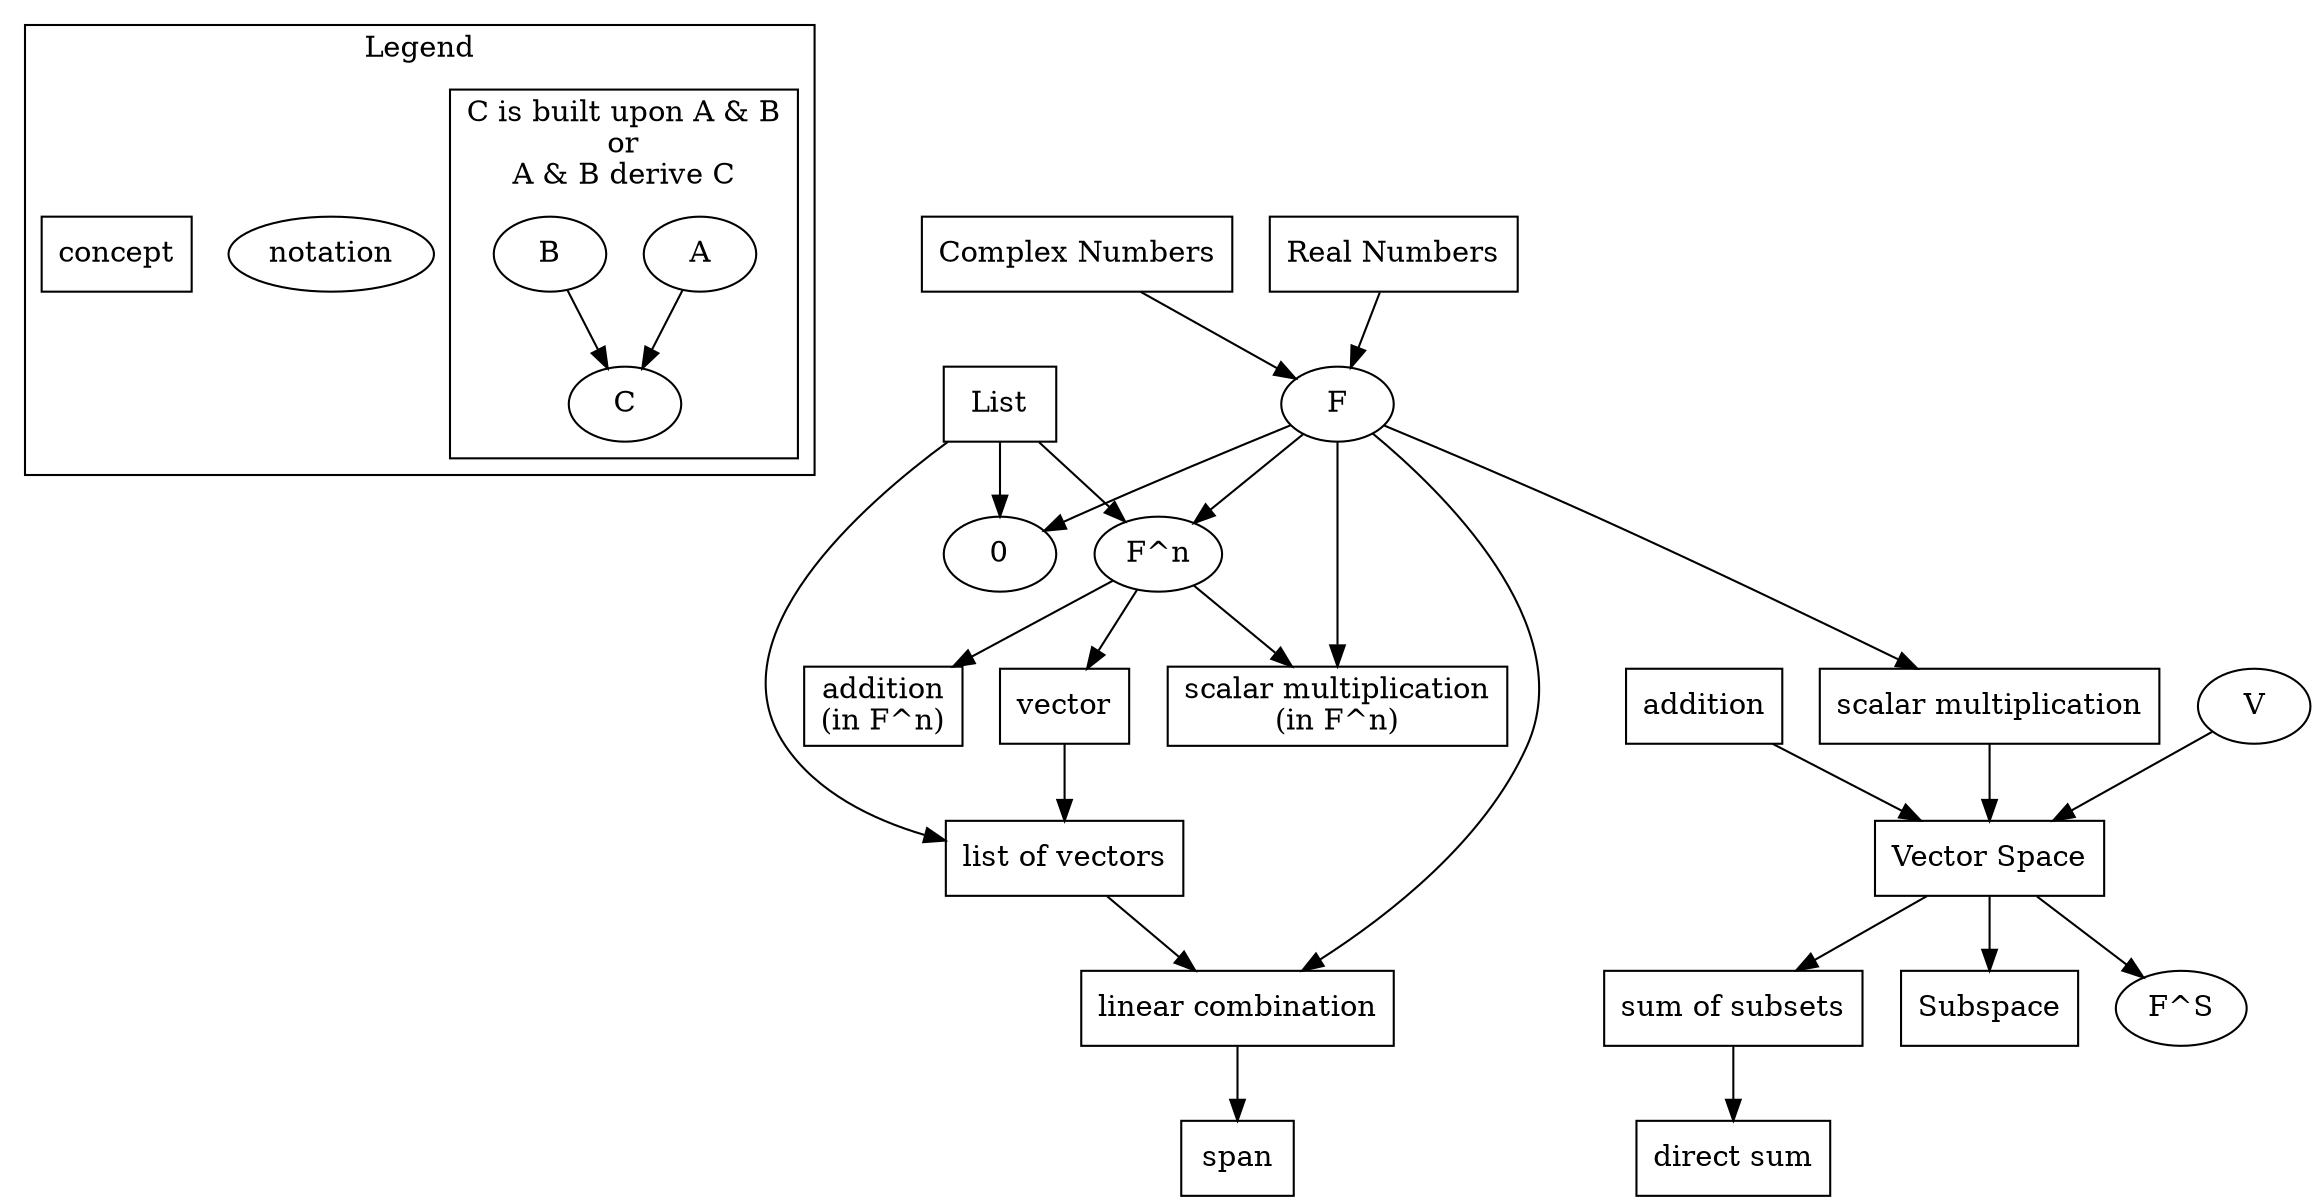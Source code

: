 digraph LADR {
    subgraph cluster_Legend {
        label = "Legend";
        notion [label = "notation";];
        concept [label = "concept";shape = rectangle;];
        subgraph cluster_based_on {
            label = "C is built upon A & B\nor\nA & B derive C";
            {A B} -> C;
        }
    }
    subgraph {
        node_complex_num [label = "Complex Numbers";shape = rectangle;];
        node_real_num [label = "Real Numbers";shape = rectangle;];
    }
    subgraph {
        rank = "same";
        node_F [label = "F";];
        node_list [label = "List";shape = rectangle;];
    }
    subgraph {
        rank = "same";
        node_Fn [label = "F^n";];
        node_zero [label = "0";];
    }
    subgraph {
        rank = "same";
        node_addition_in_Fn [label = "addition\n(in F^n)";shape = rectangle;];
        node_scalar_mul_in_Fn [label = "scalar multiplication\n(in F^n)";shape = rectangle;];
        node_addition [label = "addition";shape = rectangle;];
        node_scalar_mul [label = "scalar multiplication";shape = rectangle;];
    }
    subgraph {
        node_vector [label = "vector";shape = rectangle;];
        node_V [label = "V";];
        node_vs [label = "Vector Space";shape = rectangle;];
        node_sub_vs [label = "Subspace";shape = rectangle;];
        node_FS [label = "F^S";];
        node_sum_subsets [label = "sum of subsets";shape = rectangle;];
        node_direct_sum [label = "direct sum";shape = rectangle;];
        node_list_of_vectors [label = "list of vectors";shape = rectangle;];
        node_linear_comb [label = "linear combination";shape = rectangle;];
        node_span [label = "span";shape = rectangle;];
    }
    // ------------------------------------------------------------------------
    node_complex_num -> node_F;
    node_real_num -> node_F;
    node_F -> {node_Fn node_zero};
    node_list -> {node_Fn node_zero};
    node_F -> node_scalar_mul;
    {node_F node_Fn} -> {node_scalar_mul_in_Fn};
    node_Fn -> node_addition_in_Fn;
    node_Fn -> node_vector;
    {node_addition node_scalar_mul node_V} -> node_vs;
    node_vs -> {node_FS node_sub_vs node_sum_subsets};
    node_sum_subsets -> node_direct_sum;
    {node_list node_vector} -> node_list_of_vectors;
    {node_F node_list_of_vectors} -> node_linear_comb;
    node_linear_comb -> node_span;
}

